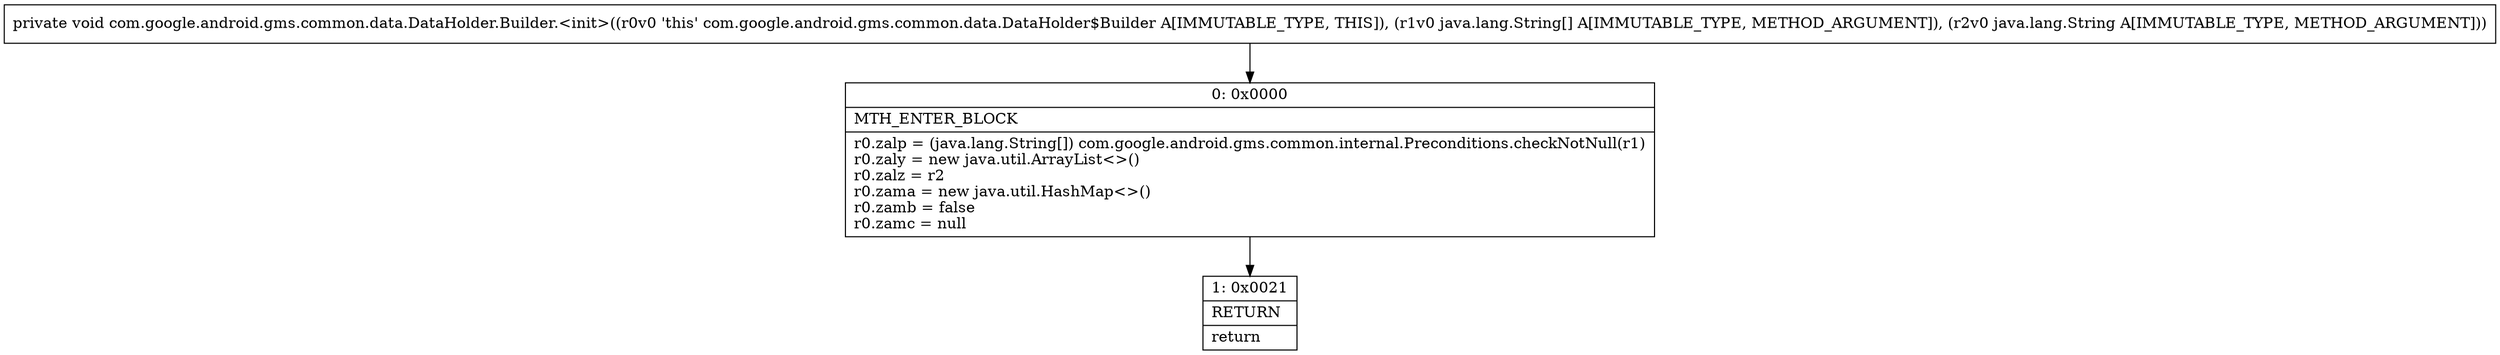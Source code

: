 digraph "CFG forcom.google.android.gms.common.data.DataHolder.Builder.\<init\>([Ljava\/lang\/String;Ljava\/lang\/String;)V" {
Node_0 [shape=record,label="{0\:\ 0x0000|MTH_ENTER_BLOCK\l|r0.zalp = (java.lang.String[]) com.google.android.gms.common.internal.Preconditions.checkNotNull(r1)\lr0.zaly = new java.util.ArrayList\<\>()\lr0.zalz = r2\lr0.zama = new java.util.HashMap\<\>()\lr0.zamb = false\lr0.zamc = null\l}"];
Node_1 [shape=record,label="{1\:\ 0x0021|RETURN\l|return\l}"];
MethodNode[shape=record,label="{private void com.google.android.gms.common.data.DataHolder.Builder.\<init\>((r0v0 'this' com.google.android.gms.common.data.DataHolder$Builder A[IMMUTABLE_TYPE, THIS]), (r1v0 java.lang.String[] A[IMMUTABLE_TYPE, METHOD_ARGUMENT]), (r2v0 java.lang.String A[IMMUTABLE_TYPE, METHOD_ARGUMENT])) }"];
MethodNode -> Node_0;
Node_0 -> Node_1;
}

